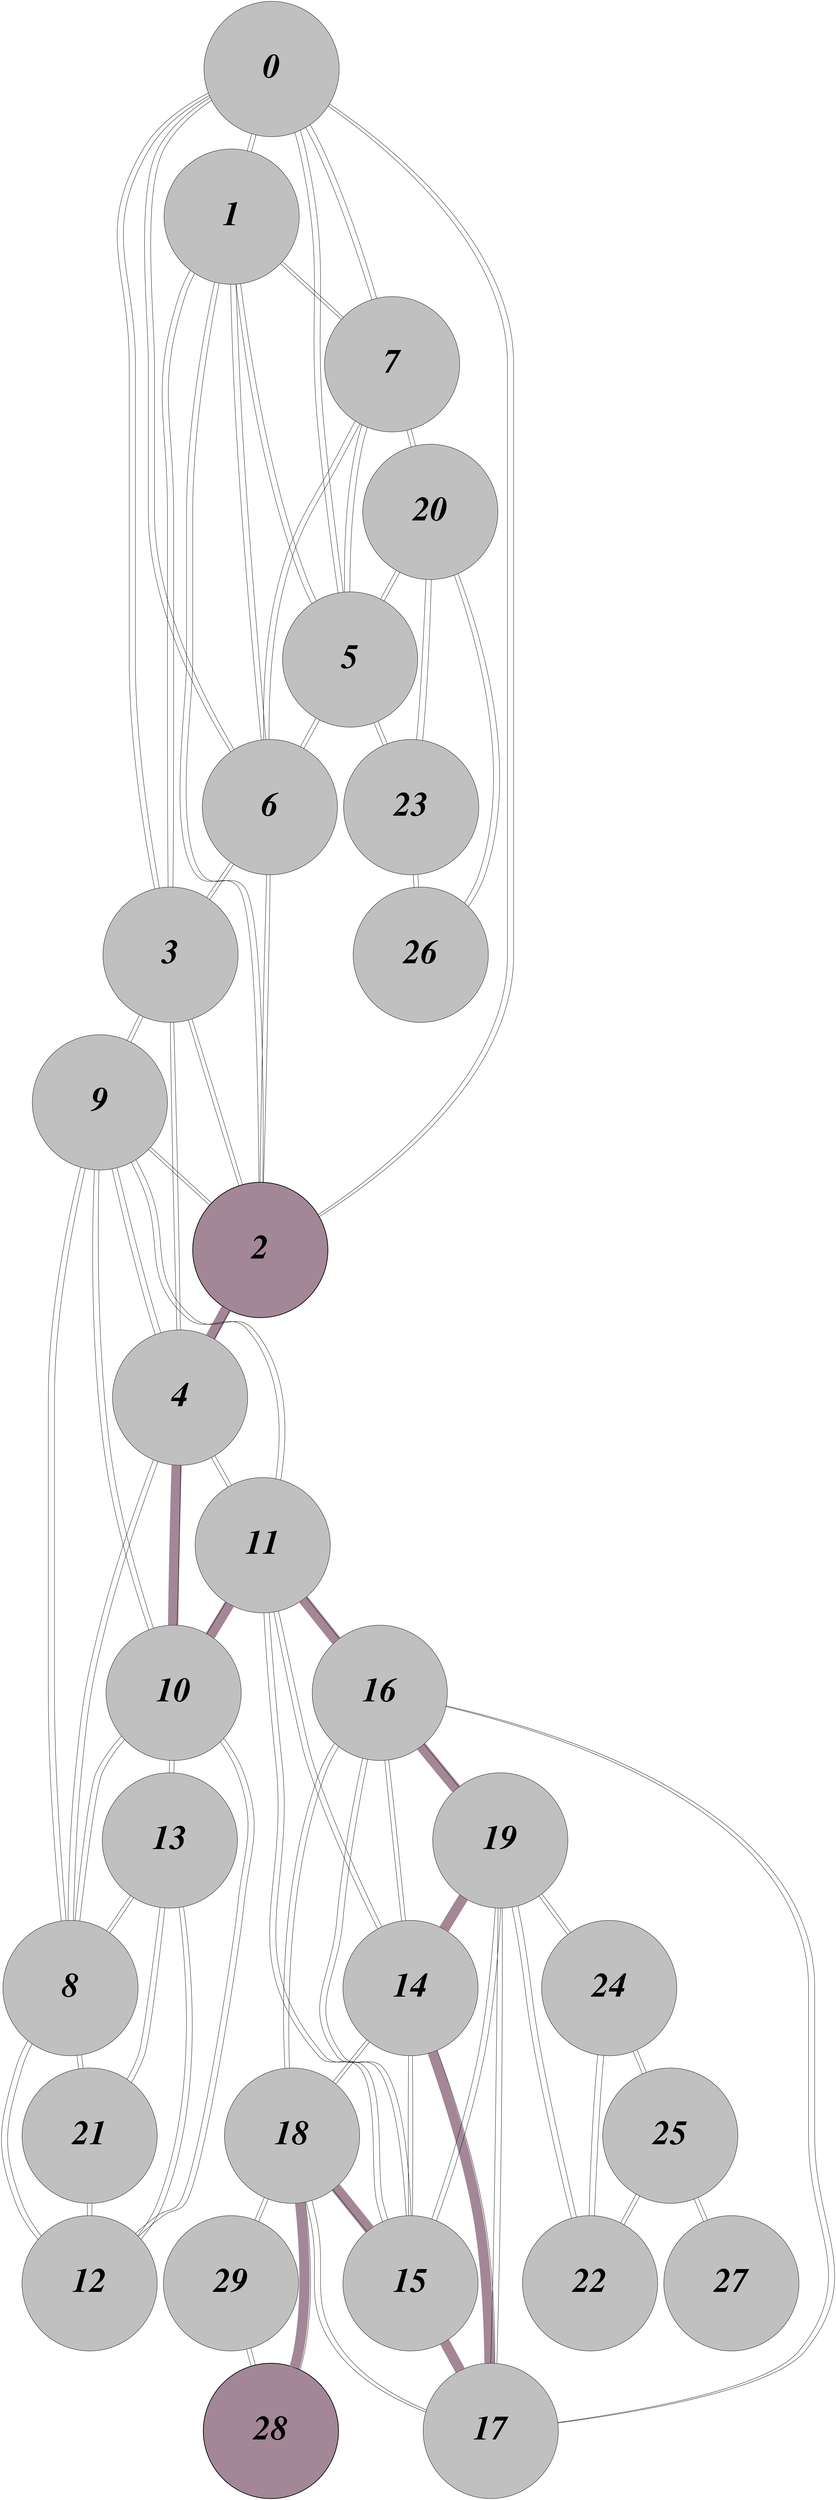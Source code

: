 strict digraph G {
  0 [ label="0" pos="59.12,346.88!" fontsize="100" fontname="times bold italic" fontcolor="black" fixedsize="circle" width="5.5" height="5.5" color="black" style="filled" fillcolor="grey" ];
  1 [ label="1" pos="101.27,300.88!" fontsize="100" fontname="times bold italic" fontcolor="black" fixedsize="circle" width="5.5" height="5.5" color="black" style="filled" fillcolor="grey" ];
  2 [ label="2" pos="131.81,331.30!" fontsize="100" fontname="times bold italic" fontcolor="black" fixedsize="circle" width="5.5" height="5.5" color="black" style="bold,filled" fillcolor="#a38796" ];
  3 [ label="3" pos="124.14,315.29!" fontsize="100" fontname="times bold italic" fontcolor="black" fixedsize="circle" width="5.5" height="5.5" color="black" style="filled" fillcolor="grey" ];
  4 [ label="4" pos="187.61,362.11!" fontsize="100" fontname="times bold italic" fontcolor="black" fixedsize="circle" width="5.5" height="5.5" color="black" style="filled" fillcolor="grey" ];
  5 [ label="5" pos="23.35,296.58!" fontsize="100" fontname="times bold italic" fontcolor="black" fixedsize="circle" width="5.5" height="5.5" color="black" style="filled" fillcolor="grey" ];
  6 [ label="6" pos="75.76,360.72!" fontsize="100" fontname="times bold italic" fontcolor="black" fixedsize="circle" width="5.5" height="5.5" color="black" style="filled" fillcolor="grey" ];
  7 [ label="7" pos="15.67,320.55!" fontsize="100" fontname="times bold italic" fontcolor="black" fixedsize="circle" width="5.5" height="5.5" color="black" style="filled" fillcolor="grey" ];
  8 [ label="8" pos="187.98,432.83!" fontsize="100" fontname="times bold italic" fontcolor="black" fixedsize="circle" width="5.5" height="5.5" color="black" style="filled" fillcolor="grey" ];
  9 [ label="9" pos="184.87,358.60!" fontsize="100" fontname="times bold italic" fontcolor="black" fixedsize="circle" width="5.5" height="5.5" color="black" style="filled" fillcolor="grey" ];
  10 [ label="10" pos="205.86,407.84!" fontsize="100" fontname="times bold italic" fontcolor="black" fixedsize="circle" width="5.5" height="5.5" color="black" style="filled" fillcolor="grey" ];
  11 [ label="11" pos="232.49,321.92!" fontsize="100" fontname="times bold italic" fontcolor="black" fixedsize="circle" width="5.5" height="5.5" color="black" style="filled" fillcolor="grey" ];
  12 [ label="12" pos="211.17,462.79!" fontsize="100" fontname="times bold italic" fontcolor="black" fixedsize="circle" width="5.5" height="5.5" color="black" style="filled" fillcolor="grey" ];
  13 [ label="13" pos="140.92,469.40!" fontsize="100" fontname="times bold italic" fontcolor="black" fixedsize="circle" width="5.5" height="5.5" color="black" style="filled" fillcolor="grey" ];
  14 [ label="14" pos="291.57,256.28!" fontsize="100" fontname="times bold italic" fontcolor="black" fixedsize="circle" width="5.5" height="5.5" color="black" style="filled" fillcolor="grey" ];
  15 [ label="15" pos="258.58,274.45!" fontsize="100" fontname="times bold italic" fontcolor="black" fixedsize="circle" width="5.5" height="5.5" color="black" style="filled" fillcolor="grey" ];
  16 [ label="16" pos="255.12,283.31!" fontsize="100" fontname="times bold italic" fontcolor="black" fixedsize="circle" width="5.5" height="5.5" color="black" style="filled" fillcolor="grey" ];
  17 [ label="17" pos="316.95,225.27!" fontsize="100" fontname="times bold italic" fontcolor="black" fixedsize="circle" width="5.5" height="5.5" color="black" style="filled" fillcolor="grey" ];
  18 [ label="18" pos="238.94,189.45!" fontsize="100" fontname="times bold italic" fontcolor="black" fixedsize="circle" width="5.5" height="5.5" color="black" style="filled" fillcolor="grey" ];
  19 [ label="19" pos="345.89,319.19!" fontsize="100" fontname="times bold italic" fontcolor="black" fixedsize="circle" width="5.5" height="5.5" color="black" style="filled" fillcolor="grey" ];
  20 [ label="20" pos="10.81,254.59!" fontsize="100" fontname="times bold italic" fontcolor="black" fixedsize="circle" width="5.5" height="5.5" color="black" style="filled" fillcolor="grey" ];
  21 [ label="21" pos="119.25,473.03!" fontsize="100" fontname="times bold italic" fontcolor="black" fixedsize="circle" width="5.5" height="5.5" color="black" style="filled" fillcolor="grey" ];
  22 [ label="22" pos="306.68,392.97!" fontsize="100" fontname="times bold italic" fontcolor="black" fixedsize="circle" width="5.5" height="5.5" color="black" style="filled" fillcolor="grey" ];
  23 [ label="23" pos="17.02,217.69!" fontsize="100" fontname="times bold italic" fontcolor="black" fixedsize="circle" width="5.5" height="5.5" color="black" style="filled" fillcolor="grey" ];
  24 [ label="24" pos="323.41,393.49!" fontsize="100" fontname="times bold italic" fontcolor="black" fixedsize="circle" width="5.5" height="5.5" color="black" style="filled" fillcolor="grey" ];
  25 [ label="25" pos="352.47,476.77!" fontsize="100" fontname="times bold italic" fontcolor="black" fixedsize="circle" width="5.5" height="5.5" color="black" style="filled" fillcolor="grey" ];
  26 [ label="26" pos="43.20,191.93!" fontsize="100" fontname="times bold italic" fontcolor="black" fixedsize="circle" width="5.5" height="5.5" color="black" style="filled" fillcolor="grey" ];
  27 [ label="27" pos="341.91,494.69!" fontsize="100" fontname="times bold italic" fontcolor="black" fixedsize="circle" width="5.5" height="5.5" color="black" style="filled" fillcolor="grey" ];
  28 [ label="28" pos="229.86,156.40!" fontsize="100" fontname="times bold italic" fontcolor="black" fixedsize="circle" width="5.5" height="5.5" color="black" style="bold,filled" fillcolor="#a38796" ];
  29 [ label="29" pos="265.67,113.08!" fontsize="100" fontname="times bold italic" fontcolor="black" fixedsize="circle" width="5.5" height="5.5" color="black" style="filled" fillcolor="grey" ];
  0 -> 1 [ color="black" dir="none" ];
  1 -> 0 [ color="black" dir="none" ];
  0 -> 2 [ color="black" dir="none" ];
  1 -> 2 [ color="black" dir="none" ];
  2 -> 0 [ color="black" dir="none" ];
  2 -> 1 [ color="black" dir="none" ];
  0 -> 3 [ color="black" dir="none" ];
  1 -> 3 [ color="black" dir="none" ];
  2 -> 3 [ color="black" dir="none" ];
  3 -> 0 [ color="black" dir="none" ];
  3 -> 1 [ color="black" dir="none" ];
  3 -> 2 [ color="black" dir="none" ];
  2 -> 4 [ color="#a38796" dir="none" penwidth="30" style="bold" ];
  3 -> 4 [ color="black" dir="none" ];
  4 -> 2 [ color="black" dir="none" ];
  4 -> 3 [ color="black" dir="none" ];
  0 -> 5 [ color="black" dir="none" ];
  1 -> 5 [ color="black" dir="none" ];
  5 -> 0 [ color="black" dir="none" ];
  5 -> 1 [ color="black" dir="none" ];
  0 -> 6 [ color="black" dir="none" ];
  1 -> 6 [ color="black" dir="none" ];
  2 -> 6 [ color="black" dir="none" ];
  3 -> 6 [ color="black" dir="none" ];
  5 -> 6 [ color="black" dir="none" ];
  6 -> 0 [ color="black" dir="none" ];
  6 -> 1 [ color="black" dir="none" ];
  6 -> 2 [ color="black" dir="none" ];
  6 -> 3 [ color="black" dir="none" ];
  6 -> 5 [ color="black" dir="none" ];
  0 -> 7 [ color="black" dir="none" ];
  1 -> 7 [ color="black" dir="none" ];
  5 -> 7 [ color="black" dir="none" ];
  6 -> 7 [ color="black" dir="none" ];
  7 -> 0 [ color="black" dir="none" ];
  7 -> 1 [ color="black" dir="none" ];
  7 -> 5 [ color="black" dir="none" ];
  7 -> 6 [ color="black" dir="none" ];
  4 -> 8 [ color="black" dir="none" ];
  8 -> 4 [ color="black" dir="none" ];
  2 -> 9 [ color="black" dir="none" ];
  3 -> 9 [ color="black" dir="none" ];
  4 -> 9 [ color="black" dir="none" ];
  8 -> 9 [ color="black" dir="none" ];
  9 -> 2 [ color="black" dir="none" ];
  9 -> 3 [ color="black" dir="none" ];
  9 -> 4 [ color="black" dir="none" ];
  9 -> 8 [ color="black" dir="none" ];
  4 -> 10 [ color="#a38796" dir="none" penwidth="30" style="bold" ];
  8 -> 10 [ color="black" dir="none" ];
  9 -> 10 [ color="black" dir="none" ];
  10 -> 4 [ color="black" dir="none" ];
  10 -> 8 [ color="black" dir="none" ];
  10 -> 9 [ color="black" dir="none" ];
  4 -> 11 [ color="black" dir="none" ];
  9 -> 11 [ color="black" dir="none" ];
  10 -> 11 [ color="#a38796" dir="none" penwidth="30" style="bold" ];
  11 -> 4 [ color="black" dir="none" ];
  11 -> 9 [ color="black" dir="none" ];
  11 -> 10 [ color="black" dir="none" ];
  8 -> 12 [ color="black" dir="none" ];
  10 -> 12 [ color="black" dir="none" ];
  12 -> 8 [ color="black" dir="none" ];
  12 -> 10 [ color="black" dir="none" ];
  8 -> 13 [ color="black" dir="none" ];
  10 -> 13 [ color="black" dir="none" ];
  12 -> 13 [ color="black" dir="none" ];
  13 -> 8 [ color="black" dir="none" ];
  13 -> 10 [ color="black" dir="none" ];
  13 -> 12 [ color="black" dir="none" ];
  11 -> 14 [ color="black" dir="none" ];
  14 -> 11 [ color="black" dir="none" ];
  11 -> 15 [ color="black" dir="none" ];
  14 -> 15 [ color="black" dir="none" ];
  15 -> 11 [ color="black" dir="none" ];
  15 -> 14 [ color="black" dir="none" ];
  11 -> 16 [ color="#a38796" dir="none" penwidth="30" style="bold" ];
  14 -> 16 [ color="black" dir="none" ];
  15 -> 16 [ color="black" dir="none" ];
  16 -> 11 [ color="black" dir="none" ];
  16 -> 14 [ color="black" dir="none" ];
  16 -> 15 [ color="black" dir="none" ];
  14 -> 17 [ color="#a38796" dir="none" penwidth="30" style="bold" ];
  15 -> 17 [ color="black" dir="none" ];
  16 -> 17 [ color="black" dir="none" ];
  17 -> 14 [ color="black" dir="none" ];
  17 -> 15 [ color="#a38796" dir="none" penwidth="30" style="bold" ];
  17 -> 16 [ color="black" dir="none" ];
  14 -> 18 [ color="black" dir="none" ];
  15 -> 18 [ color="#a38796" dir="none" penwidth="30" style="bold" ];
  16 -> 18 [ color="black" dir="none" ];
  17 -> 18 [ color="black" dir="none" ];
  18 -> 14 [ color="black" dir="none" ];
  18 -> 15 [ color="black" dir="none" ];
  18 -> 16 [ color="black" dir="none" ];
  18 -> 17 [ color="black" dir="none" ];
  14 -> 19 [ color="black" dir="none" ];
  15 -> 19 [ color="black" dir="none" ];
  16 -> 19 [ color="#a38796" dir="none" penwidth="30" style="bold" ];
  17 -> 19 [ color="black" dir="none" ];
  19 -> 14 [ color="#a38796" dir="none" penwidth="30" style="bold" ];
  19 -> 15 [ color="black" dir="none" ];
  19 -> 16 [ color="black" dir="none" ];
  19 -> 17 [ color="black" dir="none" ];
  5 -> 20 [ color="black" dir="none" ];
  7 -> 20 [ color="black" dir="none" ];
  20 -> 5 [ color="black" dir="none" ];
  20 -> 7 [ color="black" dir="none" ];
  8 -> 21 [ color="black" dir="none" ];
  12 -> 21 [ color="black" dir="none" ];
  13 -> 21 [ color="black" dir="none" ];
  21 -> 8 [ color="black" dir="none" ];
  21 -> 12 [ color="black" dir="none" ];
  21 -> 13 [ color="black" dir="none" ];
  19 -> 22 [ color="black" dir="none" ];
  22 -> 19 [ color="black" dir="none" ];
  5 -> 23 [ color="black" dir="none" ];
  20 -> 23 [ color="black" dir="none" ];
  23 -> 5 [ color="black" dir="none" ];
  23 -> 20 [ color="black" dir="none" ];
  19 -> 24 [ color="black" dir="none" ];
  22 -> 24 [ color="black" dir="none" ];
  24 -> 19 [ color="black" dir="none" ];
  24 -> 22 [ color="black" dir="none" ];
  22 -> 25 [ color="black" dir="none" ];
  24 -> 25 [ color="black" dir="none" ];
  25 -> 22 [ color="black" dir="none" ];
  25 -> 24 [ color="black" dir="none" ];
  20 -> 26 [ color="black" dir="none" ];
  23 -> 26 [ color="black" dir="none" ];
  26 -> 20 [ color="black" dir="none" ];
  26 -> 23 [ color="black" dir="none" ];
  25 -> 27 [ color="black" dir="none" ];
  27 -> 25 [ color="black" dir="none" ];
  18 -> 28 [ color="#a38796" dir="none" penwidth="30" style="bold" ];
  28 -> 18 [ color="black" dir="none" ];
  18 -> 29 [ color="black" dir="none" ];
  28 -> 29 [ color="black" dir="none" ];
  29 -> 18 [ color="black" dir="none" ];
  29 -> 28 [ color="black" dir="none" ];
}
